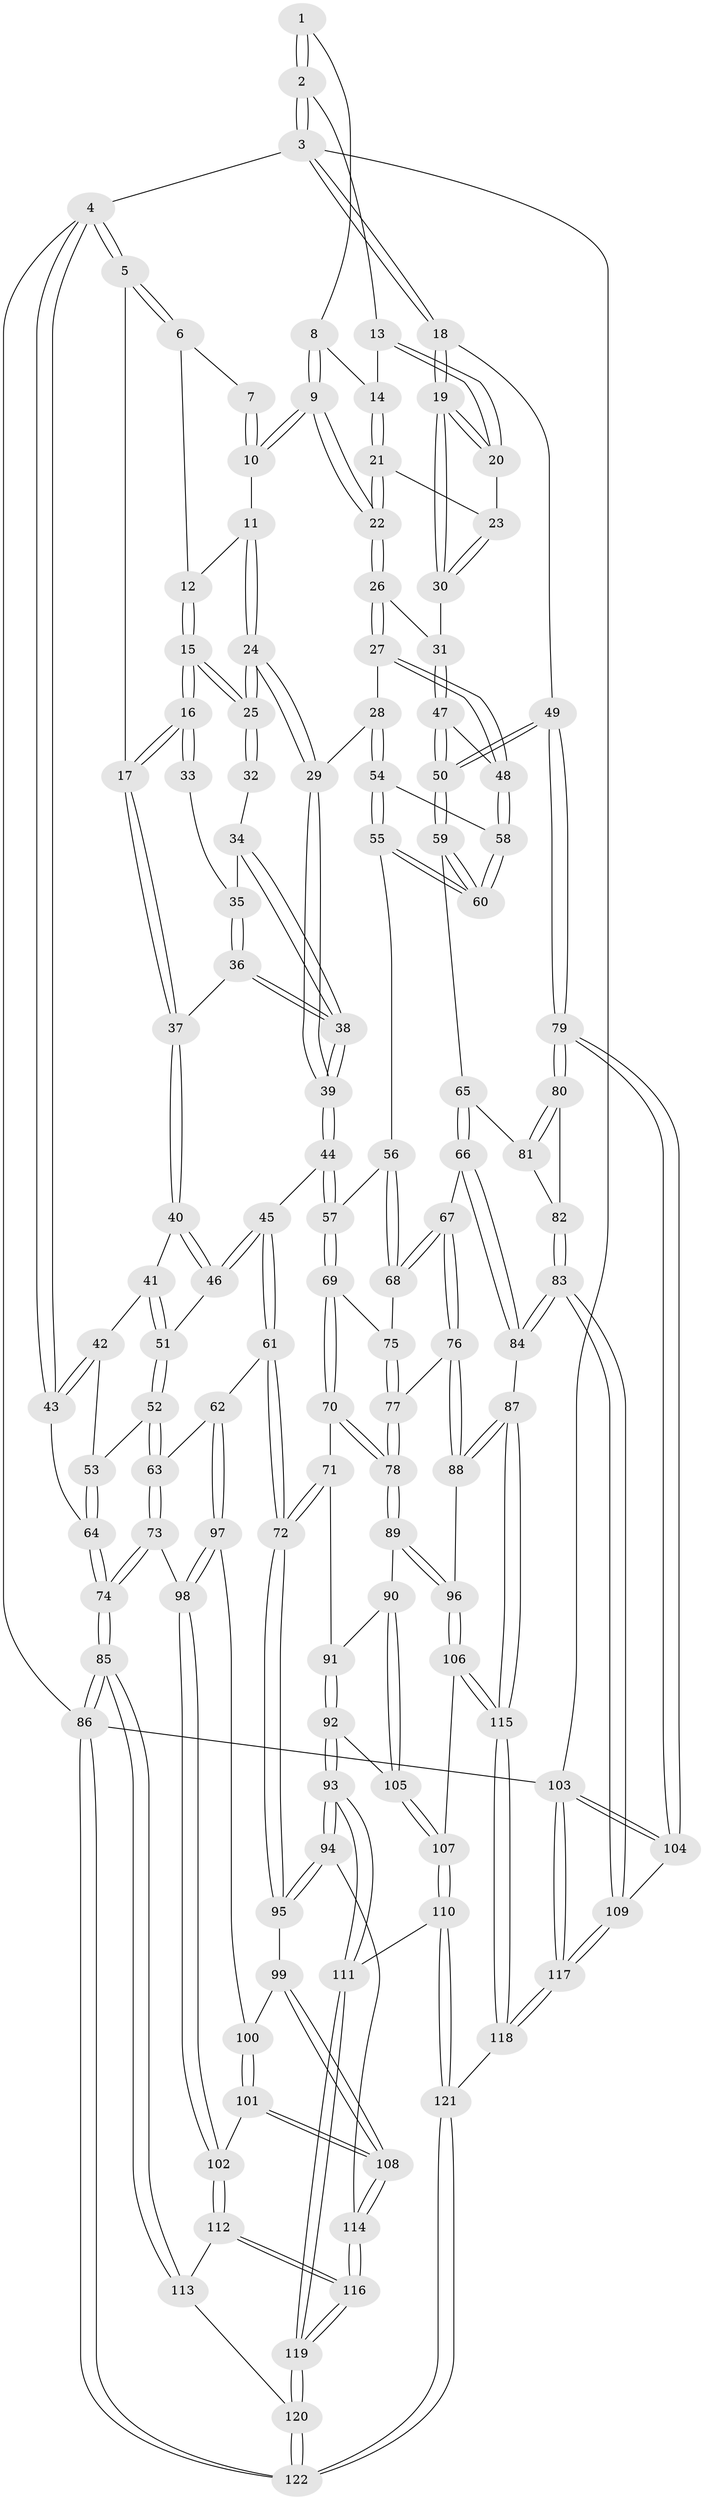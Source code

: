 // Generated by graph-tools (version 1.1) at 2025/38/03/09/25 02:38:49]
// undirected, 122 vertices, 302 edges
graph export_dot {
graph [start="1"]
  node [color=gray90,style=filled];
  1 [pos="+0.8184182845744946+0"];
  2 [pos="+1+0"];
  3 [pos="+1+0"];
  4 [pos="+0+0"];
  5 [pos="+0.1417494697496115+0"];
  6 [pos="+0.4651330014188566+0"];
  7 [pos="+0.5810935256024954+0"];
  8 [pos="+0.8036100602027606+0"];
  9 [pos="+0.7515832637936404+0.133191127102994"];
  10 [pos="+0.6102893228844734+0.05226860385739076"];
  11 [pos="+0.5531565094064238+0.14822385792099427"];
  12 [pos="+0.4685462145166664+0.07869815998808434"];
  13 [pos="+0.9330276568559189+0.11335940113975382"];
  14 [pos="+0.9191186994518917+0.11591980935296589"];
  15 [pos="+0.3662424265993476+0.15027577158123592"];
  16 [pos="+0.27601230405701965+0.17445939547545075"];
  17 [pos="+0.26975414683442256+0.17492518376354282"];
  18 [pos="+1+0.27853126649095844"];
  19 [pos="+1+0.2602971202944506"];
  20 [pos="+1+0.19913501668658068"];
  21 [pos="+0.8462570234025749+0.18867045557244788"];
  22 [pos="+0.7618515949351277+0.22076150504805486"];
  23 [pos="+0.9051601100177391+0.20632819983029776"];
  24 [pos="+0.5565957224559831+0.1975989823973367"];
  25 [pos="+0.5525865319801198+0.19819534319173543"];
  26 [pos="+0.757194279106152+0.23154289171687545"];
  27 [pos="+0.7090370816079002+0.2747830980270575"];
  28 [pos="+0.682045249852747+0.2917516864378639"];
  29 [pos="+0.6429981234017769+0.28819508062460575"];
  30 [pos="+0.9557091246649388+0.2968266324914837"];
  31 [pos="+0.9052593508169899+0.3161207494563388"];
  32 [pos="+0.4939693952115045+0.22758655016556656"];
  33 [pos="+0.37575690837132464+0.21266491151769035"];
  34 [pos="+0.46398761858678883+0.25723949976557076"];
  35 [pos="+0.4431970005382436+0.25853957163415586"];
  36 [pos="+0.40514916303536314+0.31701196553607436"];
  37 [pos="+0.26169064183204466+0.19797584351034386"];
  38 [pos="+0.46544152167640973+0.3980298755679337"];
  39 [pos="+0.4759373357531892+0.41824984878057314"];
  40 [pos="+0.25618364928640014+0.20547133670429238"];
  41 [pos="+0.20969732470656569+0.24660455767807055"];
  42 [pos="+0.1409965544968154+0.2777346424086552"];
  43 [pos="+0+0"];
  44 [pos="+0.4628915275046754+0.451268544746348"];
  45 [pos="+0.4135375917880887+0.4757459993833888"];
  46 [pos="+0.3607154600992006+0.44021624782833474"];
  47 [pos="+0.899835640258028+0.3993825157476759"];
  48 [pos="+0.8738491657442197+0.41652901771843925"];
  49 [pos="+1+0.498095330837255"];
  50 [pos="+1+0.5042056978216897"];
  51 [pos="+0.2577066794265687+0.4189701562469287"];
  52 [pos="+0.1518532748576216+0.5100948253760009"];
  53 [pos="+0.04070731482246749+0.39130489520577816"];
  54 [pos="+0.7169439126582021+0.4428168578878086"];
  55 [pos="+0.715492539818068+0.4506706510957826"];
  56 [pos="+0.703309384168345+0.47881517794661144"];
  57 [pos="+0.5761514921180215+0.5452487882880231"];
  58 [pos="+0.8597121298398178+0.4395534041721677"];
  59 [pos="+0.8961665908849406+0.5867441467603819"];
  60 [pos="+0.8784845899280994+0.5476412148223236"];
  61 [pos="+0.4066921433201909+0.4873539871941295"];
  62 [pos="+0.2050006392303015+0.6130373143885911"];
  63 [pos="+0.18345425249899272+0.5998660031751203"];
  64 [pos="+0+0.40685012719630537"];
  65 [pos="+0.8864600379906873+0.5989512099241348"];
  66 [pos="+0.8487983395385978+0.6274146464928498"];
  67 [pos="+0.7852782299620605+0.6222252804377706"];
  68 [pos="+0.7519807960953993+0.5850961891164298"];
  69 [pos="+0.5799942261644476+0.5728722779887354"];
  70 [pos="+0.5326544285568725+0.666955909873688"];
  71 [pos="+0.5224675869574967+0.6750127066208864"];
  72 [pos="+0.4343613435317814+0.7078364649012019"];
  73 [pos="+0+0.7015732789261128"];
  74 [pos="+0+0.6960951726986825"];
  75 [pos="+0.6225687584540407+0.6020450158875656"];
  76 [pos="+0.7038855082948234+0.6902499882747583"];
  77 [pos="+0.6856742924290337+0.690460782428049"];
  78 [pos="+0.6472851603985946+0.7179619104111352"];
  79 [pos="+1+0.7192852551976686"];
  80 [pos="+1+0.7307613316307884"];
  81 [pos="+0.9523315763893495+0.6856326738057981"];
  82 [pos="+0.9528537882499785+0.7609779101640044"];
  83 [pos="+0.8684222666631168+0.8170633892183213"];
  84 [pos="+0.85949310690365+0.8135295527282951"];
  85 [pos="+0+1"];
  86 [pos="+0+1"];
  87 [pos="+0.8262214704806919+0.8245471235715875"];
  88 [pos="+0.7616174741187333+0.8073688348439491"];
  89 [pos="+0.6357290737640879+0.7503710981913988"];
  90 [pos="+0.6269642108099103+0.7609073110901692"];
  91 [pos="+0.5558903431898109+0.7285183855653502"];
  92 [pos="+0.5691590165389195+0.8109653764796797"];
  93 [pos="+0.4325859011729646+0.8426328609890412"];
  94 [pos="+0.4201394859346462+0.8168582284102416"];
  95 [pos="+0.40174699983222095+0.7501930593370224"];
  96 [pos="+0.7294475062451152+0.8186655765171651"];
  97 [pos="+0.20614967569183162+0.6154163879803531"];
  98 [pos="+0.09021126783782979+0.8107531664083755"];
  99 [pos="+0.3223271445376359+0.7221623670650209"];
  100 [pos="+0.22246732616699216+0.6400131435009663"];
  101 [pos="+0.1665632838969036+0.8334669199854509"];
  102 [pos="+0.09250301878548864+0.813613670784073"];
  103 [pos="+1+1"];
  104 [pos="+1+0.9204602009510144"];
  105 [pos="+0.601584808141469+0.8130166680855356"];
  106 [pos="+0.6545940389044836+0.870580594191367"];
  107 [pos="+0.6437734836516785+0.8657486346739561"];
  108 [pos="+0.20042163569780697+0.8680812874186022"];
  109 [pos="+0.9313643571778575+0.8815288334637041"];
  110 [pos="+0.4904192783028774+0.9590131714273386"];
  111 [pos="+0.43312812863702094+0.8731393373313282"];
  112 [pos="+0.06403279614217244+0.8808575740635216"];
  113 [pos="+0.041206836682910475+0.8985422853371203"];
  114 [pos="+0.20318372001370041+0.875815654927589"];
  115 [pos="+0.720195378025804+1"];
  116 [pos="+0.21356211142513165+1"];
  117 [pos="+0.8196040888522296+1"];
  118 [pos="+0.7145058289405493+1"];
  119 [pos="+0.21570496880548773+1"];
  120 [pos="+0.18597414553332287+1"];
  121 [pos="+0.5661078686900163+1"];
  122 [pos="+0.15155875232889082+1"];
  1 -- 2;
  1 -- 2;
  1 -- 8;
  2 -- 3;
  2 -- 3;
  2 -- 13;
  3 -- 4;
  3 -- 18;
  3 -- 18;
  3 -- 103;
  4 -- 5;
  4 -- 5;
  4 -- 43;
  4 -- 43;
  4 -- 86;
  5 -- 6;
  5 -- 6;
  5 -- 17;
  6 -- 7;
  6 -- 12;
  7 -- 10;
  7 -- 10;
  8 -- 9;
  8 -- 9;
  8 -- 14;
  9 -- 10;
  9 -- 10;
  9 -- 22;
  9 -- 22;
  10 -- 11;
  11 -- 12;
  11 -- 24;
  11 -- 24;
  12 -- 15;
  12 -- 15;
  13 -- 14;
  13 -- 20;
  13 -- 20;
  14 -- 21;
  14 -- 21;
  15 -- 16;
  15 -- 16;
  15 -- 25;
  15 -- 25;
  16 -- 17;
  16 -- 17;
  16 -- 33;
  16 -- 33;
  17 -- 37;
  17 -- 37;
  18 -- 19;
  18 -- 19;
  18 -- 49;
  19 -- 20;
  19 -- 20;
  19 -- 30;
  19 -- 30;
  20 -- 23;
  21 -- 22;
  21 -- 22;
  21 -- 23;
  22 -- 26;
  22 -- 26;
  23 -- 30;
  23 -- 30;
  24 -- 25;
  24 -- 25;
  24 -- 29;
  24 -- 29;
  25 -- 32;
  25 -- 32;
  26 -- 27;
  26 -- 27;
  26 -- 31;
  27 -- 28;
  27 -- 48;
  27 -- 48;
  28 -- 29;
  28 -- 54;
  28 -- 54;
  29 -- 39;
  29 -- 39;
  30 -- 31;
  31 -- 47;
  31 -- 47;
  32 -- 34;
  33 -- 35;
  34 -- 35;
  34 -- 38;
  34 -- 38;
  35 -- 36;
  35 -- 36;
  36 -- 37;
  36 -- 38;
  36 -- 38;
  37 -- 40;
  37 -- 40;
  38 -- 39;
  38 -- 39;
  39 -- 44;
  39 -- 44;
  40 -- 41;
  40 -- 46;
  40 -- 46;
  41 -- 42;
  41 -- 51;
  41 -- 51;
  42 -- 43;
  42 -- 43;
  42 -- 53;
  43 -- 64;
  44 -- 45;
  44 -- 57;
  44 -- 57;
  45 -- 46;
  45 -- 46;
  45 -- 61;
  45 -- 61;
  46 -- 51;
  47 -- 48;
  47 -- 50;
  47 -- 50;
  48 -- 58;
  48 -- 58;
  49 -- 50;
  49 -- 50;
  49 -- 79;
  49 -- 79;
  50 -- 59;
  50 -- 59;
  51 -- 52;
  51 -- 52;
  52 -- 53;
  52 -- 63;
  52 -- 63;
  53 -- 64;
  53 -- 64;
  54 -- 55;
  54 -- 55;
  54 -- 58;
  55 -- 56;
  55 -- 60;
  55 -- 60;
  56 -- 57;
  56 -- 68;
  56 -- 68;
  57 -- 69;
  57 -- 69;
  58 -- 60;
  58 -- 60;
  59 -- 60;
  59 -- 60;
  59 -- 65;
  61 -- 62;
  61 -- 72;
  61 -- 72;
  62 -- 63;
  62 -- 97;
  62 -- 97;
  63 -- 73;
  63 -- 73;
  64 -- 74;
  64 -- 74;
  65 -- 66;
  65 -- 66;
  65 -- 81;
  66 -- 67;
  66 -- 84;
  66 -- 84;
  67 -- 68;
  67 -- 68;
  67 -- 76;
  67 -- 76;
  68 -- 75;
  69 -- 70;
  69 -- 70;
  69 -- 75;
  70 -- 71;
  70 -- 78;
  70 -- 78;
  71 -- 72;
  71 -- 72;
  71 -- 91;
  72 -- 95;
  72 -- 95;
  73 -- 74;
  73 -- 74;
  73 -- 98;
  74 -- 85;
  74 -- 85;
  75 -- 77;
  75 -- 77;
  76 -- 77;
  76 -- 88;
  76 -- 88;
  77 -- 78;
  77 -- 78;
  78 -- 89;
  78 -- 89;
  79 -- 80;
  79 -- 80;
  79 -- 104;
  79 -- 104;
  80 -- 81;
  80 -- 81;
  80 -- 82;
  81 -- 82;
  82 -- 83;
  82 -- 83;
  83 -- 84;
  83 -- 84;
  83 -- 109;
  83 -- 109;
  84 -- 87;
  85 -- 86;
  85 -- 86;
  85 -- 113;
  85 -- 113;
  86 -- 122;
  86 -- 122;
  86 -- 103;
  87 -- 88;
  87 -- 88;
  87 -- 115;
  87 -- 115;
  88 -- 96;
  89 -- 90;
  89 -- 96;
  89 -- 96;
  90 -- 91;
  90 -- 105;
  90 -- 105;
  91 -- 92;
  91 -- 92;
  92 -- 93;
  92 -- 93;
  92 -- 105;
  93 -- 94;
  93 -- 94;
  93 -- 111;
  93 -- 111;
  94 -- 95;
  94 -- 95;
  94 -- 114;
  95 -- 99;
  96 -- 106;
  96 -- 106;
  97 -- 98;
  97 -- 98;
  97 -- 100;
  98 -- 102;
  98 -- 102;
  99 -- 100;
  99 -- 108;
  99 -- 108;
  100 -- 101;
  100 -- 101;
  101 -- 102;
  101 -- 108;
  101 -- 108;
  102 -- 112;
  102 -- 112;
  103 -- 104;
  103 -- 104;
  103 -- 117;
  103 -- 117;
  104 -- 109;
  105 -- 107;
  105 -- 107;
  106 -- 107;
  106 -- 115;
  106 -- 115;
  107 -- 110;
  107 -- 110;
  108 -- 114;
  108 -- 114;
  109 -- 117;
  109 -- 117;
  110 -- 111;
  110 -- 121;
  110 -- 121;
  111 -- 119;
  111 -- 119;
  112 -- 113;
  112 -- 116;
  112 -- 116;
  113 -- 120;
  114 -- 116;
  114 -- 116;
  115 -- 118;
  115 -- 118;
  116 -- 119;
  116 -- 119;
  117 -- 118;
  117 -- 118;
  118 -- 121;
  119 -- 120;
  119 -- 120;
  120 -- 122;
  120 -- 122;
  121 -- 122;
  121 -- 122;
}
